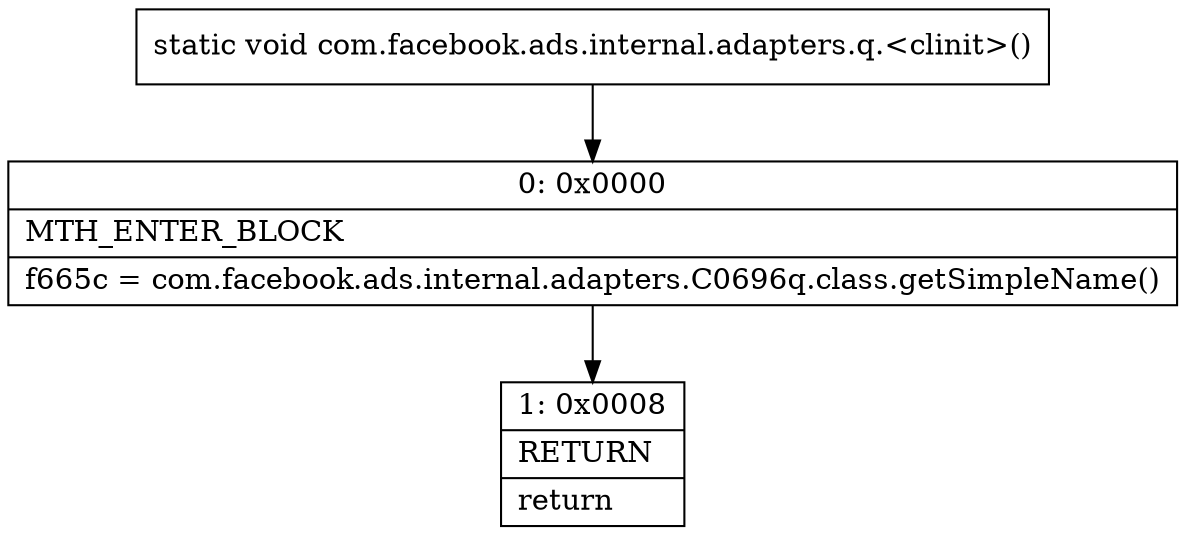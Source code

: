 digraph "CFG forcom.facebook.ads.internal.adapters.q.\<clinit\>()V" {
Node_0 [shape=record,label="{0\:\ 0x0000|MTH_ENTER_BLOCK\l|f665c = com.facebook.ads.internal.adapters.C0696q.class.getSimpleName()\l}"];
Node_1 [shape=record,label="{1\:\ 0x0008|RETURN\l|return\l}"];
MethodNode[shape=record,label="{static void com.facebook.ads.internal.adapters.q.\<clinit\>() }"];
MethodNode -> Node_0;
Node_0 -> Node_1;
}

